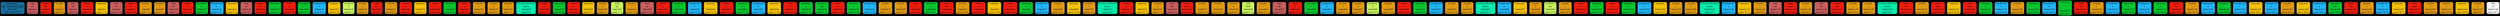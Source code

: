 digraph G{
rankdir=TB
graph [bgcolor="#000000"];
size = "100 5"
place[shape=Mrecord, style=filled, fillcolor="#1771a0", pos="0,1!",label = " { Dump place: | file: [src/tree/tree.cpp] | line: [45] | func: [TreeCtor] } "color = "#000000"];
token0[shape=Mrecord, style=filled, fillcolor="#CD5C5C",label = " { type | int |  token[0] |  input:1:1 } ", color = "#777777"];
token1[shape=Mrecord, style=filled, fillcolor="#f31807",label = " { name | foo |  token[1] |  input:1:5 } ", color = "#777777"];
token2[shape=Mrecord, style=filled, fillcolor="#e69c0c",label = " { bracket | \( |  token[2] |  input:1:8 } ", color = "#777777"];
token3[shape=Mrecord, style=filled, fillcolor="#CD5C5C",label = " { type | int |  token[3] |  input:1:9 } ", color = "#777777"];
token4[shape=Mrecord, style=filled, fillcolor="#f31807",label = " { name | a |  token[4] |  input:1:13 } ", color = "#777777"];
token5[shape=Mrecord, style=filled, fillcolor="#fdc500",label = " { separator | \, |  token[5] |  input:1:14 } ", color = "#777777"];
token6[shape=Mrecord, style=filled, fillcolor="#CD5C5C",label = " { type | int |  token[6] |  input:1:16 } ", color = "#777777"];
token7[shape=Mrecord, style=filled, fillcolor="#f31807",label = " { name | b |  token[7] |  input:1:20 } ", color = "#777777"];
token8[shape=Mrecord, style=filled, fillcolor="#e69c0c",label = " { bracket | \) |  token[8] |  input:1:21 } ", color = "#777777"];
token9[shape=Mrecord, style=filled, fillcolor="#e69c0c",label = " { bracket | \{ |  token[9] |  input:2:1 } ", color = "#777777"];
token10[shape=Mrecord, style=filled, fillcolor="#CD5C5C",label = " { type | int |  token[10] |  input:3:5 } ", color = "#777777"];
token11[shape=Mrecord, style=filled, fillcolor="#f31807",label = " { name | a |  token[11] |  input:3:9 } ", color = "#777777"];
token12[shape=Mrecord, style=filled, fillcolor="#00ca2c",label = " { operation | \= |  token[12] |  input:3:11 } ", color = "#777777"];
token13[shape=Mrecord, style=filled, fillcolor="#1cb9ff",label = " { number/int | 3 |  token[13] |  input:3:13 } ", color = "#777777"];
token14[shape=Mrecord, style=filled, fillcolor="#fdc500",label = " { separator | \; |  token[14] |  input:3:14 } ", color = "#777777"];
token15[shape=Mrecord, style=filled, fillcolor="#CD5C5C",label = " { type | int |  token[15] |  input:4:5 } ", color = "#777777"];
token16[shape=Mrecord, style=filled, fillcolor="#f31807",label = " { name | b |  token[16] |  input:4:9 } ", color = "#777777"];
token17[shape=Mrecord, style=filled, fillcolor="#00ca2c",label = " { operation | \= |  token[17] |  input:4:11 } ", color = "#777777"];
token18[shape=Mrecord, style=filled, fillcolor="#f31807",label = " { name | a |  token[18] |  input:4:13 } ", color = "#777777"];
token19[shape=Mrecord, style=filled, fillcolor="#00ca2c",label = " { operation | \+ |  token[19] |  input:4:15 } ", color = "#777777"];
token20[shape=Mrecord, style=filled, fillcolor="#1cb9ff",label = " { number/int | 3 |  token[20] |  input:4:17 } ", color = "#777777"];
token21[shape=Mrecord, style=filled, fillcolor="#fdc500",label = " { separator | \; |  token[21] |  input:4:18 } ", color = "#777777"];
token22[shape=Mrecord, style=filled, fillcolor="#CDFC5C",label = " { condition | if |  token[22] |  input:6:5 } ", color = "#777777"];
token23[shape=Mrecord, style=filled, fillcolor="#e69c0c",label = " { bracket | \( |  token[23] |  input:6:8 } ", color = "#777777"];
token24[shape=Mrecord, style=filled, fillcolor="#f31807",label = " { name | foo |  token[24] |  input:6:9 } ", color = "#777777"];
token25[shape=Mrecord, style=filled, fillcolor="#e69c0c",label = " { bracket | \( |  token[25] |  input:6:12 } ", color = "#777777"];
token26[shape=Mrecord, style=filled, fillcolor="#f31807",label = " { name | a |  token[26] |  input:6:13 } ", color = "#777777"];
token27[shape=Mrecord, style=filled, fillcolor="#fdc500",label = " { separator | \, |  token[27] |  input:6:14 } ", color = "#777777"];
token28[shape=Mrecord, style=filled, fillcolor="#f31807",label = " { name | a |  token[28] |  input:6:16 } ", color = "#777777"];
token29[shape=Mrecord, style=filled, fillcolor="#00ca2c",label = " { operation | \+ |  token[29] |  input:6:18 } ", color = "#777777"];
token30[shape=Mrecord, style=filled, fillcolor="#f31807",label = " { name | b |  token[30] |  input:6:20 } ", color = "#777777"];
token31[shape=Mrecord, style=filled, fillcolor="#e69c0c",label = " { bracket | \) |  token[31] |  input:6:21 } ", color = "#777777"];
token32[shape=Mrecord, style=filled, fillcolor="#e69c0c",label = " { bracket | \) |  token[32] |  input:6:22 } ", color = "#777777"];
token33[shape=Mrecord, style=filled, fillcolor="#e69c0c",label = " { bracket | \{ |  token[33] |  input:7:5 } ", color = "#777777"];
token34[shape=Mrecord, style=filled, fillcolor="#01f0af",label = " { function attribute | return |  token[34] |  input:8:9 } ", color = "#777777"];
token35[shape=Mrecord, style=filled, fillcolor="#f31807",label = " { name | a |  token[35] |  input:8:16 } ", color = "#777777"];
token36[shape=Mrecord, style=filled, fillcolor="#00ca2c",label = " { operation | \+ |  token[36] |  input:8:18 } ", color = "#777777"];
token37[shape=Mrecord, style=filled, fillcolor="#f31807",label = " { name | b |  token[37] |  input:8:20 } ", color = "#777777"];
token38[shape=Mrecord, style=filled, fillcolor="#fdc500",label = " { separator | \; |  token[38] |  input:8:21 } ", color = "#777777"];
token39[shape=Mrecord, style=filled, fillcolor="#e69c0c",label = " { bracket | \} |  token[39] |  input:9:5 } ", color = "#777777"];
token40[shape=Mrecord, style=filled, fillcolor="#CFFC5C",label = " { cycle | for |  token[40] |  input:11:5 } ", color = "#777777"];
token41[shape=Mrecord, style=filled, fillcolor="#e69c0c",label = " { bracket | \( |  token[41] |  input:11:9 } ", color = "#777777"];
token42[shape=Mrecord, style=filled, fillcolor="#CD5C5C",label = " { type | int |  token[42] |  input:11:10 } ", color = "#777777"];
token43[shape=Mrecord, style=filled, fillcolor="#f31807",label = " { name | a |  token[43] |  input:11:14 } ", color = "#777777"];
token44[shape=Mrecord, style=filled, fillcolor="#00ca2c",label = " { operation | \= |  token[44] |  input:11:16 } ", color = "#777777"];
token45[shape=Mrecord, style=filled, fillcolor="#1cb9ff",label = " { number/int | 0 |  token[45] |  input:11:18 } ", color = "#777777"];
token46[shape=Mrecord, style=filled, fillcolor="#fdc500",label = " { separator | \; |  token[46] |  input:11:19 } ", color = "#777777"];
token47[shape=Mrecord, style=filled, fillcolor="#f31807",label = " { name | a |  token[47] |  input:11:21 } ", color = "#777777"];
token48[shape=Mrecord, style=filled, fillcolor="#00ca2c",label = " { operation | \< |  token[48] |  input:11:23 } ", color = "#777777"];
token49[shape=Mrecord, style=filled, fillcolor="#1cb9ff",label = " { number/int | 0 |  token[49] |  input:11:25 } ", color = "#777777"];
token50[shape=Mrecord, style=filled, fillcolor="#fdc500",label = " { separator | \; |  token[50] |  input:11:26 } ", color = "#777777"];
token51[shape=Mrecord, style=filled, fillcolor="#f31807",label = " { name | a |  token[51] |  input:11:28 } ", color = "#777777"];
token52[shape=Mrecord, style=filled, fillcolor="#00ca2c",label = " { operation | \= |  token[52] |  input:11:30 } ", color = "#777777"];
token53[shape=Mrecord, style=filled, fillcolor="#00ca2c",label = " { operation | not |  token[53] |  input:11:32 } ", color = "#777777"];
token54[shape=Mrecord, style=filled, fillcolor="#f31807",label = " { name | a |  token[54] |  input:11:36 } ", color = "#777777"];
token55[shape=Mrecord, style=filled, fillcolor="#00ca2c",label = " { operation | \+ |  token[55] |  input:11:38 } ", color = "#777777"];
token56[shape=Mrecord, style=filled, fillcolor="#1cb9ff",label = " { number/int | 1 |  token[56] |  input:11:40 } ", color = "#777777"];
token57[shape=Mrecord, style=filled, fillcolor="#e69c0c",label = " { bracket | \) |  token[57] |  input:11:41 } ", color = "#777777"];
token58[shape=Mrecord, style=filled, fillcolor="#e69c0c",label = " { bracket | \{ |  token[58] |  input:12:5 } ", color = "#777777"];
token59[shape=Mrecord, style=filled, fillcolor="#f31807",label = " { name | a |  token[59] |  input:13:9 } ", color = "#777777"];
token60[shape=Mrecord, style=filled, fillcolor="#00ca2c",label = " { operation | \= |  token[60] |  input:13:11 } ", color = "#777777"];
token61[shape=Mrecord, style=filled, fillcolor="#f31807",label = " { name | foo |  token[61] |  input:13:13 } ", color = "#777777"];
token62[shape=Mrecord, style=filled, fillcolor="#e69c0c",label = " { bracket | \( |  token[62] |  input:13:16 } ", color = "#777777"];
token63[shape=Mrecord, style=filled, fillcolor="#f31807",label = " { name | a |  token[63] |  input:13:17 } ", color = "#777777"];
token64[shape=Mrecord, style=filled, fillcolor="#fdc500",label = " { separator | \, |  token[64] |  input:13:18 } ", color = "#777777"];
token65[shape=Mrecord, style=filled, fillcolor="#f31807",label = " { name | a |  token[65] |  input:13:20 } ", color = "#777777"];
token66[shape=Mrecord, style=filled, fillcolor="#00ca2c",label = " { operation | \+ |  token[66] |  input:13:22 } ", color = "#777777"];
token67[shape=Mrecord, style=filled, fillcolor="#1cb9ff",label = " { number/int | 1 |  token[67] |  input:13:24 } ", color = "#777777"];
token68[shape=Mrecord, style=filled, fillcolor="#e69c0c",label = " { bracket | \) |  token[68] |  input:13:25 } ", color = "#777777"];
token69[shape=Mrecord, style=filled, fillcolor="#fdc500",label = " { separator | \; |  token[69] |  input:13:26 } ", color = "#777777"];
token70[shape=Mrecord, style=filled, fillcolor="#e69c0c",label = " { bracket | \} |  token[70] |  input:14:5 } ", color = "#777777"];
token71[shape=Mrecord, style=filled, fillcolor="#01f0af",label = " { function attribute | return |  token[71] |  input:16:5 } ", color = "#777777"];
token72[shape=Mrecord, style=filled, fillcolor="#f31807",label = " { name | a |  token[72] |  input:16:12 } ", color = "#777777"];
token73[shape=Mrecord, style=filled, fillcolor="#fdc500",label = " { separator | \; |  token[73] |  input:16:13 } ", color = "#777777"];
token74[shape=Mrecord, style=filled, fillcolor="#e69c0c",label = " { bracket | \} |  token[74] |  input:17:1 } ", color = "#777777"];
token75[shape=Mrecord, style=filled, fillcolor="#CD5C5C",label = " { type | int |  token[75] |  input:19:1 } ", color = "#777777"];
token76[shape=Mrecord, style=filled, fillcolor="#f31807",label = " { name | govno |  token[76] |  input:19:5 } ", color = "#777777"];
token77[shape=Mrecord, style=filled, fillcolor="#e69c0c",label = " { bracket | \( |  token[77] |  input:19:10 } ", color = "#777777"];
token78[shape=Mrecord, style=filled, fillcolor="#e69c0c",label = " { bracket | \) |  token[78] |  input:19:11 } ", color = "#777777"];
token79[shape=Mrecord, style=filled, fillcolor="#e69c0c",label = " { bracket | \{ |  token[79] |  input:20:1 } ", color = "#777777"];
token80[shape=Mrecord, style=filled, fillcolor="#CFFC5C",label = " { cycle | while |  token[80] |  input:21:5 } ", color = "#777777"];
token81[shape=Mrecord, style=filled, fillcolor="#e69c0c",label = " { bracket | \( |  token[81] |  input:21:11 } ", color = "#777777"];
token82[shape=Mrecord, style=filled, fillcolor="#CD5C5C",label = " { type | int |  token[82] |  input:21:12 } ", color = "#777777"];
token83[shape=Mrecord, style=filled, fillcolor="#f31807",label = " { name | a |  token[83] |  input:21:16 } ", color = "#777777"];
token84[shape=Mrecord, style=filled, fillcolor="#00ca2c",label = " { operation | \= |  token[84] |  input:21:18 } ", color = "#777777"];
token85[shape=Mrecord, style=filled, fillcolor="#1cb9ff",label = " { number/int | 3 |  token[85] |  input:21:20 } ", color = "#777777"];
token86[shape=Mrecord, style=filled, fillcolor="#e69c0c",label = " { bracket | \) |  token[86] |  input:21:21 } ", color = "#777777"];
token87[shape=Mrecord, style=filled, fillcolor="#e69c0c",label = " { bracket | \{ |  token[87] |  input:22:5 } ", color = "#777777"];
token88[shape=Mrecord, style=filled, fillcolor="#CDFC5C",label = " { condition | if |  token[88] |  input:23:9 } ", color = "#777777"];
token89[shape=Mrecord, style=filled, fillcolor="#e69c0c",label = " { bracket | \( |  token[89] |  input:23:12 } ", color = "#777777"];
token90[shape=Mrecord, style=filled, fillcolor="#f31807",label = " { name | a |  token[90] |  input:23:13 } ", color = "#777777"];
token91[shape=Mrecord, style=filled, fillcolor="#00ca2c",label = " { operation | \> |  token[91] |  input:23:15 } ", color = "#777777"];
token92[shape=Mrecord, style=filled, fillcolor="#1cb9ff",label = " { number/int | 3 |  token[92] |  input:23:17 } ", color = "#777777"];
token93[shape=Mrecord, style=filled, fillcolor="#e69c0c",label = " { bracket | \) |  token[93] |  input:23:18 } ", color = "#777777"];
token94[shape=Mrecord, style=filled, fillcolor="#e69c0c",label = " { bracket | \{ |  token[94] |  input:24:9 } ", color = "#777777"];
token95[shape=Mrecord, style=filled, fillcolor="#01f0af",label = " { function attribute | return |  token[95] |  input:25:13 } ", color = "#777777"];
token96[shape=Mrecord, style=filled, fillcolor="#1cb9ff",label = " { number/int | 15 |  token[96] |  input:25:20 } ", color = "#777777"];
token97[shape=Mrecord, style=filled, fillcolor="#fdc500",label = " { separator | \; |  token[97] |  input:25:22 } ", color = "#777777"];
token98[shape=Mrecord, style=filled, fillcolor="#e69c0c",label = " { bracket | \} |  token[98] |  input:26:9 } ", color = "#777777"];
token99[shape=Mrecord, style=filled, fillcolor="#CDFC5C",label = " { condition | else |  token[99] |  input:27:9 } ", color = "#777777"];
token100[shape=Mrecord, style=filled, fillcolor="#e69c0c",label = " { bracket | \{ |  token[100] |  input:28:9 } ", color = "#777777"];
token101[shape=Mrecord, style=filled, fillcolor="#f31807",label = " { name | a |  token[101] |  input:29:13 } ", color = "#777777"];
token102[shape=Mrecord, style=filled, fillcolor="#00ca2c",label = " { operation | \= |  token[102] |  input:29:15 } ", color = "#777777"];
token103[shape=Mrecord, style=filled, fillcolor="#f31807",label = " { name | a |  token[103] |  input:29:17 } ", color = "#777777"];
token104[shape=Mrecord, style=filled, fillcolor="#00ca2c",label = " { operation | \+ |  token[104] |  input:29:19 } ", color = "#777777"];
token105[shape=Mrecord, style=filled, fillcolor="#1cb9ff",label = " { number/int | 3 |  token[105] |  input:29:21 } ", color = "#777777"];
token106[shape=Mrecord, style=filled, fillcolor="#fdc500",label = " { separator | \; |  token[106] |  input:29:22 } ", color = "#777777"];
token107[shape=Mrecord, style=filled, fillcolor="#e69c0c",label = " { bracket | \} |  token[107] |  input:30:9 } ", color = "#777777"];
token108[shape=Mrecord, style=filled, fillcolor="#e69c0c",label = " { bracket | \} |  token[108] |  input:31:5 } ", color = "#777777"];
token109[shape=Mrecord, style=filled, fillcolor="#01f0af",label = " { function attribute | return |  token[109] |  input:32:5 } ", color = "#777777"];
token110[shape=Mrecord, style=filled, fillcolor="#1cb9ff",label = " { number/int | 1 |  token[110] |  input:32:12 } ", color = "#777777"];
token111[shape=Mrecord, style=filled, fillcolor="#fdc500",label = " { separator | \; |  token[111] |  input:32:13 } ", color = "#777777"];
token112[shape=Mrecord, style=filled, fillcolor="#e69c0c",label = " { bracket | \} |  token[112] |  input:33:1 } ", color = "#777777"];
token113[shape=Mrecord, style=filled, fillcolor="#CD5C5C",label = " { type | int |  token[113] |  input:36:1 } ", color = "#777777"];
token114[shape=Mrecord, style=filled, fillcolor="#f31807",label = " { name | main |  token[114] |  input:36:5 } ", color = "#777777"];
token115[shape=Mrecord, style=filled, fillcolor="#e69c0c",label = " { bracket | \( |  token[115] |  input:36:9 } ", color = "#777777"];
token116[shape=Mrecord, style=filled, fillcolor="#CD5C5C",label = " { type | int |  token[116] |  input:36:10 } ", color = "#777777"];
token117[shape=Mrecord, style=filled, fillcolor="#f31807",label = " { name | argc |  token[117] |  input:36:14 } ", color = "#777777"];
token118[shape=Mrecord, style=filled, fillcolor="#e69c0c",label = " { bracket | \) |  token[118] |  input:36:18 } ", color = "#777777"];
token119[shape=Mrecord, style=filled, fillcolor="#e69c0c",label = " { bracket | \{ |  token[119] |  input:37:1 } ", color = "#777777"];
token120[shape=Mrecord, style=filled, fillcolor="#01f0af",label = " { function attribute | return |  token[120] |  input:38:5 } ", color = "#777777"];
token121[shape=Mrecord, style=filled, fillcolor="#f31807",label = " { name | foo |  token[121] |  input:38:12 } ", color = "#777777"];
token122[shape=Mrecord, style=filled, fillcolor="#e69c0c",label = " { bracket | \( |  token[122] |  input:38:15 } ", color = "#777777"];
token123[shape=Mrecord, style=filled, fillcolor="#f31807",label = " { name | argc |  token[123] |  input:38:16 } ", color = "#777777"];
token124[shape=Mrecord, style=filled, fillcolor="#fdc500",label = " { separator | \, |  token[124] |  input:38:20 } ", color = "#777777"];
token125[shape=Mrecord, style=filled, fillcolor="#f31807",label = " { name | argc |  token[125] |  input:38:22 } ", color = "#777777"];
token126[shape=Mrecord, style=filled, fillcolor="#00ca2c",label = " { operation | \+ |  token[126] |  input:38:27 } ", color = "#777777"];
token127[shape=Mrecord, style=filled, fillcolor="#1cb9ff",label = " { number/int | 1 |  token[127] |  input:38:29 } ", color = "#777777"];
token128[shape=Mrecord, style=filled, fillcolor="#e69c0c",label = " { bracket | \) |  token[128] |  input:38:30 } ", color = "#777777"];
token129[shape=Mrecord, style=filled, fillcolor="#00ca2c",label = " { operation | \* |  token[129] |  input:38:32 } ", color = "#777777"];
token130[shape=Mrecord, style=filled, fillcolor="#1cb9ff",label = " { number/int | 13 |  token[130] |  input:38:34 } ", color = "#777777"];
token131[shape=Mrecord, style=filled, fillcolor="#00ca2c",label = " { operation | \|| |  token[131] |  input:38:37 } ", color = "#777777"];
token132[shape=Mrecord, style=filled, fillcolor="#f31807",label = " { name | foo |  token[132] |  input:38:40 } ", color = "#777777"];
token133[shape=Mrecord, style=filled, fillcolor="#e69c0c",label = " { bracket | \( |  token[133] |  input:38:43 } ", color = "#777777"];
token134[shape=Mrecord, style=filled, fillcolor="#1cb9ff",label = " { number/int | 1 |  token[134] |  input:38:44 } ", color = "#777777"];
token135[shape=Mrecord, style=filled, fillcolor="#00ca2c",label = " { operation | \+ |  token[135] |  input:38:46 } ", color = "#777777"];
token136[shape=Mrecord, style=filled, fillcolor="#1cb9ff",label = " { number/int | 2 |  token[136] |  input:38:48 } ", color = "#777777"];
token137[shape=Mrecord, style=filled, fillcolor="#00ca2c",label = " { operation | \+ |  token[137] |  input:38:50 } ", color = "#777777"];
token138[shape=Mrecord, style=filled, fillcolor="#f31807",label = " { name | foo |  token[138] |  input:38:52 } ", color = "#777777"];
token139[shape=Mrecord, style=filled, fillcolor="#e69c0c",label = " { bracket | \( |  token[139] |  input:38:55 } ", color = "#777777"];
token140[shape=Mrecord, style=filled, fillcolor="#1cb9ff",label = " { number/int | 3 |  token[140] |  input:38:56 } ", color = "#777777"];
token141[shape=Mrecord, style=filled, fillcolor="#00ca2c",label = " { operation | \- |  token[141] |  input:38:58 } ", color = "#777777"];
token142[shape=Mrecord, style=filled, fillcolor="#1cb9ff",label = " { number/int | 1 |  token[142] |  input:38:60 } ", color = "#777777"];
token143[shape=Mrecord, style=filled, fillcolor="#fdc500",label = " { separator | \, |  token[143] |  input:38:61 } ", color = "#777777"];
token144[shape=Mrecord, style=filled, fillcolor="#1cb9ff",label = " { number/int | 2 |  token[144] |  input:38:63 } ", color = "#777777"];
token145[shape=Mrecord, style=filled, fillcolor="#e69c0c",label = " { bracket | \) |  token[145] |  input:38:64 } ", color = "#777777"];
token146[shape=Mrecord, style=filled, fillcolor="#fdc500",label = " { separator | \, |  token[146] |  input:38:65 } ", color = "#777777"];
token147[shape=Mrecord, style=filled, fillcolor="#1cb9ff",label = " { number/int | 4 |  token[147] |  input:38:67 } ", color = "#777777"];
token148[shape=Mrecord, style=filled, fillcolor="#00ca2c",label = " { operation | \&& |  token[148] |  input:38:69 } ", color = "#777777"];
token149[shape=Mrecord, style=filled, fillcolor="#f31807",label = " { name | foo |  token[149] |  input:38:72 } ", color = "#777777"];
token150[shape=Mrecord, style=filled, fillcolor="#e69c0c",label = " { bracket | \( |  token[150] |  input:38:75 } ", color = "#777777"];
token151[shape=Mrecord, style=filled, fillcolor="#1cb9ff",label = " { number/int | 1 |  token[151] |  input:38:76 } ", color = "#777777"];
token152[shape=Mrecord, style=filled, fillcolor="#fdc500",label = " { separator | \, |  token[152] |  input:38:77 } ", color = "#777777"];
token153[shape=Mrecord, style=filled, fillcolor="#f31807",label = " { name | argc |  token[153] |  input:38:79 } ", color = "#777777"];
token154[shape=Mrecord, style=filled, fillcolor="#e69c0c",label = " { bracket | \) |  token[154] |  input:38:83 } ", color = "#777777"];
token155[shape=Mrecord, style=filled, fillcolor="#e69c0c",label = " { bracket | \) |  token[155] |  input:38:84 } ", color = "#777777"];
token156[shape=Mrecord, style=filled, fillcolor="#fdc500",label = " { separator | \; |  token[156] |  input:38:85 } ", color = "#777777"];
token157[shape=Mrecord, style=filled, fillcolor="#e69c0c",label = " { bracket | \} |  token[157] |  input:39:1 } ", color = "#777777"];
token158[shape=Mrecord, style=filled, fillcolor="#ffffff",label = " { end | \\0 |  token[158] |  input:39:2 } ", color = "#777777"];
}
